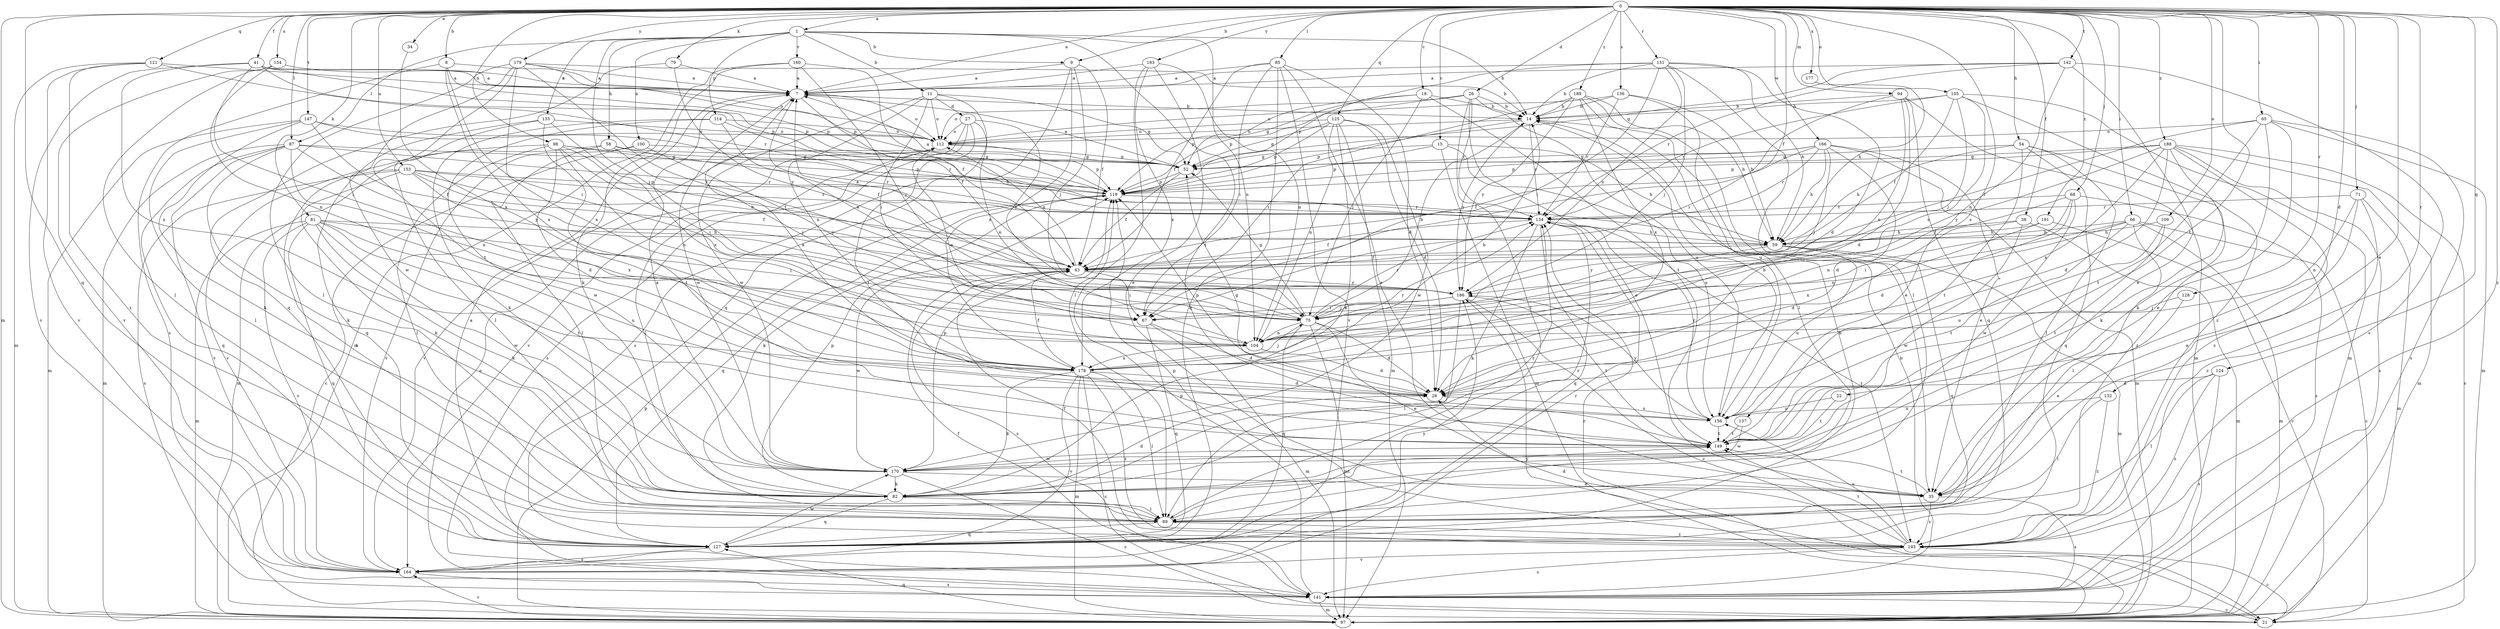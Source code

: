 strict digraph  {
0;
1;
7;
8;
9;
11;
14;
15;
18;
21;
22;
26;
27;
28;
34;
35;
38;
41;
43;
52;
54;
58;
59;
65;
66;
67;
68;
71;
75;
79;
81;
82;
85;
87;
89;
94;
97;
98;
100;
104;
105;
109;
112;
114;
119;
121;
124;
125;
127;
128;
131;
132;
133;
134;
136;
137;
141;
142;
147;
149;
153;
154;
156;
160;
164;
166;
170;
177;
178;
179;
183;
186;
188;
189;
191;
193;
0 -> 1  [label=a];
0 -> 7  [label=a];
0 -> 8  [label=b];
0 -> 9  [label=b];
0 -> 15  [label=c];
0 -> 18  [label=c];
0 -> 22  [label=d];
0 -> 26  [label=d];
0 -> 34  [label=e];
0 -> 35  [label=e];
0 -> 38  [label=f];
0 -> 41  [label=f];
0 -> 43  [label=f];
0 -> 54  [label=h];
0 -> 65  [label=i];
0 -> 66  [label=i];
0 -> 68  [label=j];
0 -> 71  [label=j];
0 -> 79  [label=k];
0 -> 81  [label=k];
0 -> 85  [label=l];
0 -> 87  [label=l];
0 -> 94  [label=m];
0 -> 97  [label=m];
0 -> 98  [label=n];
0 -> 105  [label=o];
0 -> 109  [label=o];
0 -> 121  [label=q];
0 -> 124  [label=q];
0 -> 125  [label=q];
0 -> 127  [label=q];
0 -> 128  [label=r];
0 -> 131  [label=r];
0 -> 132  [label=r];
0 -> 136  [label=s];
0 -> 137  [label=s];
0 -> 142  [label=t];
0 -> 147  [label=t];
0 -> 149  [label=t];
0 -> 153  [label=u];
0 -> 154  [label=u];
0 -> 166  [label=w];
0 -> 177  [label=x];
0 -> 179  [label=y];
0 -> 183  [label=y];
0 -> 188  [label=z];
0 -> 189  [label=z];
0 -> 191  [label=z];
0 -> 193  [label=z];
1 -> 9  [label=b];
1 -> 11  [label=b];
1 -> 14  [label=b];
1 -> 58  [label=h];
1 -> 75  [label=j];
1 -> 87  [label=l];
1 -> 100  [label=n];
1 -> 104  [label=n];
1 -> 114  [label=p];
1 -> 133  [label=r];
1 -> 149  [label=t];
1 -> 160  [label=v];
7 -> 14  [label=b];
7 -> 43  [label=f];
7 -> 112  [label=o];
7 -> 170  [label=w];
8 -> 7  [label=a];
8 -> 67  [label=i];
8 -> 119  [label=p];
8 -> 141  [label=s];
8 -> 178  [label=x];
9 -> 7  [label=a];
9 -> 43  [label=f];
9 -> 75  [label=j];
9 -> 127  [label=q];
9 -> 178  [label=x];
11 -> 27  [label=d];
11 -> 52  [label=g];
11 -> 67  [label=i];
11 -> 104  [label=n];
11 -> 112  [label=o];
11 -> 141  [label=s];
11 -> 170  [label=w];
14 -> 112  [label=o];
14 -> 119  [label=p];
14 -> 134  [label=r];
14 -> 186  [label=y];
15 -> 52  [label=g];
15 -> 59  [label=h];
15 -> 97  [label=m];
15 -> 119  [label=p];
15 -> 156  [label=u];
18 -> 14  [label=b];
18 -> 52  [label=g];
18 -> 75  [label=j];
18 -> 119  [label=p];
18 -> 149  [label=t];
21 -> 186  [label=y];
22 -> 149  [label=t];
22 -> 156  [label=u];
26 -> 14  [label=b];
26 -> 35  [label=e];
26 -> 89  [label=l];
26 -> 112  [label=o];
26 -> 119  [label=p];
26 -> 134  [label=r];
26 -> 156  [label=u];
27 -> 104  [label=n];
27 -> 112  [label=o];
27 -> 141  [label=s];
27 -> 149  [label=t];
27 -> 164  [label=v];
27 -> 186  [label=y];
28 -> 7  [label=a];
28 -> 119  [label=p];
28 -> 156  [label=u];
34 -> 178  [label=x];
35 -> 141  [label=s];
35 -> 149  [label=t];
35 -> 193  [label=z];
38 -> 28  [label=d];
38 -> 59  [label=h];
38 -> 97  [label=m];
38 -> 170  [label=w];
41 -> 7  [label=a];
41 -> 67  [label=i];
41 -> 112  [label=o];
41 -> 119  [label=p];
41 -> 134  [label=r];
41 -> 164  [label=v];
41 -> 178  [label=x];
43 -> 7  [label=a];
43 -> 67  [label=i];
43 -> 112  [label=o];
43 -> 141  [label=s];
43 -> 170  [label=w];
43 -> 186  [label=y];
52 -> 7  [label=a];
52 -> 43  [label=f];
52 -> 119  [label=p];
54 -> 52  [label=g];
54 -> 59  [label=h];
54 -> 89  [label=l];
54 -> 127  [label=q];
54 -> 149  [label=t];
54 -> 193  [label=z];
58 -> 52  [label=g];
58 -> 75  [label=j];
58 -> 89  [label=l];
58 -> 97  [label=m];
58 -> 134  [label=r];
59 -> 43  [label=f];
59 -> 97  [label=m];
59 -> 127  [label=q];
59 -> 156  [label=u];
59 -> 186  [label=y];
65 -> 35  [label=e];
65 -> 43  [label=f];
65 -> 82  [label=k];
65 -> 97  [label=m];
65 -> 112  [label=o];
65 -> 141  [label=s];
65 -> 149  [label=t];
66 -> 21  [label=c];
66 -> 59  [label=h];
66 -> 67  [label=i];
66 -> 89  [label=l];
66 -> 97  [label=m];
66 -> 104  [label=n];
66 -> 149  [label=t];
67 -> 28  [label=d];
67 -> 97  [label=m];
67 -> 127  [label=q];
68 -> 28  [label=d];
68 -> 43  [label=f];
68 -> 104  [label=n];
68 -> 134  [label=r];
68 -> 141  [label=s];
68 -> 170  [label=w];
71 -> 35  [label=e];
71 -> 97  [label=m];
71 -> 104  [label=n];
71 -> 134  [label=r];
71 -> 193  [label=z];
75 -> 7  [label=a];
75 -> 14  [label=b];
75 -> 28  [label=d];
75 -> 35  [label=e];
75 -> 52  [label=g];
75 -> 97  [label=m];
75 -> 104  [label=n];
75 -> 127  [label=q];
75 -> 134  [label=r];
79 -> 7  [label=a];
79 -> 127  [label=q];
79 -> 186  [label=y];
81 -> 59  [label=h];
81 -> 75  [label=j];
81 -> 82  [label=k];
81 -> 97  [label=m];
81 -> 127  [label=q];
81 -> 149  [label=t];
81 -> 156  [label=u];
81 -> 164  [label=v];
81 -> 170  [label=w];
82 -> 28  [label=d];
82 -> 89  [label=l];
82 -> 119  [label=p];
82 -> 127  [label=q];
82 -> 134  [label=r];
82 -> 149  [label=t];
85 -> 7  [label=a];
85 -> 28  [label=d];
85 -> 35  [label=e];
85 -> 43  [label=f];
85 -> 67  [label=i];
85 -> 127  [label=q];
85 -> 164  [label=v];
87 -> 52  [label=g];
87 -> 82  [label=k];
87 -> 97  [label=m];
87 -> 104  [label=n];
87 -> 127  [label=q];
87 -> 134  [label=r];
87 -> 164  [label=v];
87 -> 186  [label=y];
89 -> 127  [label=q];
89 -> 134  [label=r];
89 -> 193  [label=z];
94 -> 14  [label=b];
94 -> 28  [label=d];
94 -> 67  [label=i];
94 -> 97  [label=m];
94 -> 104  [label=n];
94 -> 127  [label=q];
97 -> 119  [label=p];
97 -> 127  [label=q];
97 -> 134  [label=r];
97 -> 164  [label=v];
98 -> 28  [label=d];
98 -> 43  [label=f];
98 -> 52  [label=g];
98 -> 67  [label=i];
98 -> 89  [label=l];
98 -> 104  [label=n];
98 -> 119  [label=p];
98 -> 164  [label=v];
100 -> 21  [label=c];
100 -> 52  [label=g];
100 -> 75  [label=j];
100 -> 164  [label=v];
104 -> 28  [label=d];
104 -> 112  [label=o];
104 -> 178  [label=x];
105 -> 14  [label=b];
105 -> 43  [label=f];
105 -> 75  [label=j];
105 -> 97  [label=m];
105 -> 104  [label=n];
105 -> 134  [label=r];
105 -> 193  [label=z];
109 -> 59  [label=h];
109 -> 149  [label=t];
109 -> 156  [label=u];
112 -> 52  [label=g];
112 -> 89  [label=l];
112 -> 119  [label=p];
112 -> 164  [label=v];
114 -> 43  [label=f];
114 -> 82  [label=k];
114 -> 112  [label=o];
114 -> 134  [label=r];
114 -> 170  [label=w];
119 -> 7  [label=a];
119 -> 82  [label=k];
119 -> 127  [label=q];
119 -> 134  [label=r];
121 -> 7  [label=a];
121 -> 97  [label=m];
121 -> 119  [label=p];
121 -> 164  [label=v];
121 -> 193  [label=z];
124 -> 28  [label=d];
124 -> 89  [label=l];
124 -> 141  [label=s];
124 -> 193  [label=z];
125 -> 28  [label=d];
125 -> 52  [label=g];
125 -> 82  [label=k];
125 -> 97  [label=m];
125 -> 104  [label=n];
125 -> 112  [label=o];
125 -> 119  [label=p];
125 -> 170  [label=w];
127 -> 7  [label=a];
127 -> 14  [label=b];
127 -> 164  [label=v];
127 -> 170  [label=w];
128 -> 35  [label=e];
128 -> 75  [label=j];
131 -> 7  [label=a];
131 -> 14  [label=b];
131 -> 28  [label=d];
131 -> 59  [label=h];
131 -> 67  [label=i];
131 -> 75  [label=j];
131 -> 89  [label=l];
131 -> 119  [label=p];
131 -> 186  [label=y];
132 -> 89  [label=l];
132 -> 156  [label=u];
132 -> 193  [label=z];
133 -> 89  [label=l];
133 -> 112  [label=o];
133 -> 127  [label=q];
133 -> 149  [label=t];
133 -> 178  [label=x];
134 -> 43  [label=f];
134 -> 59  [label=h];
134 -> 82  [label=k];
134 -> 127  [label=q];
134 -> 193  [label=z];
136 -> 14  [label=b];
136 -> 59  [label=h];
136 -> 112  [label=o];
136 -> 134  [label=r];
136 -> 156  [label=u];
137 -> 149  [label=t];
137 -> 170  [label=w];
141 -> 14  [label=b];
141 -> 21  [label=c];
141 -> 43  [label=f];
141 -> 97  [label=m];
141 -> 112  [label=o];
141 -> 119  [label=p];
142 -> 7  [label=a];
142 -> 35  [label=e];
142 -> 52  [label=g];
142 -> 104  [label=n];
142 -> 134  [label=r];
142 -> 141  [label=s];
147 -> 43  [label=f];
147 -> 59  [label=h];
147 -> 82  [label=k];
147 -> 89  [label=l];
147 -> 97  [label=m];
147 -> 112  [label=o];
149 -> 170  [label=w];
153 -> 43  [label=f];
153 -> 59  [label=h];
153 -> 82  [label=k];
153 -> 89  [label=l];
153 -> 119  [label=p];
153 -> 134  [label=r];
153 -> 141  [label=s];
153 -> 178  [label=x];
154 -> 7  [label=a];
154 -> 89  [label=l];
154 -> 104  [label=n];
154 -> 164  [label=v];
156 -> 14  [label=b];
156 -> 52  [label=g];
156 -> 134  [label=r];
156 -> 149  [label=t];
156 -> 186  [label=y];
160 -> 7  [label=a];
160 -> 43  [label=f];
160 -> 75  [label=j];
160 -> 82  [label=k];
160 -> 97  [label=m];
164 -> 134  [label=r];
164 -> 141  [label=s];
164 -> 186  [label=y];
166 -> 28  [label=d];
166 -> 35  [label=e];
166 -> 43  [label=f];
166 -> 52  [label=g];
166 -> 59  [label=h];
166 -> 75  [label=j];
166 -> 97  [label=m];
166 -> 119  [label=p];
166 -> 134  [label=r];
170 -> 7  [label=a];
170 -> 21  [label=c];
170 -> 35  [label=e];
170 -> 82  [label=k];
170 -> 119  [label=p];
177 -> 59  [label=h];
178 -> 14  [label=b];
178 -> 21  [label=c];
178 -> 28  [label=d];
178 -> 43  [label=f];
178 -> 75  [label=j];
178 -> 82  [label=k];
178 -> 89  [label=l];
178 -> 97  [label=m];
178 -> 134  [label=r];
178 -> 164  [label=v];
178 -> 193  [label=z];
179 -> 7  [label=a];
179 -> 14  [label=b];
179 -> 89  [label=l];
179 -> 119  [label=p];
179 -> 149  [label=t];
179 -> 170  [label=w];
179 -> 178  [label=x];
179 -> 186  [label=y];
183 -> 7  [label=a];
183 -> 35  [label=e];
183 -> 89  [label=l];
183 -> 104  [label=n];
183 -> 178  [label=x];
186 -> 21  [label=c];
186 -> 67  [label=i];
186 -> 75  [label=j];
186 -> 89  [label=l];
186 -> 149  [label=t];
188 -> 21  [label=c];
188 -> 28  [label=d];
188 -> 52  [label=g];
188 -> 82  [label=k];
188 -> 97  [label=m];
188 -> 119  [label=p];
188 -> 141  [label=s];
188 -> 178  [label=x];
188 -> 186  [label=y];
188 -> 193  [label=z];
189 -> 14  [label=b];
189 -> 35  [label=e];
189 -> 59  [label=h];
189 -> 67  [label=i];
189 -> 89  [label=l];
189 -> 178  [label=x];
189 -> 186  [label=y];
191 -> 21  [label=c];
191 -> 59  [label=h];
191 -> 178  [label=x];
193 -> 21  [label=c];
193 -> 28  [label=d];
193 -> 43  [label=f];
193 -> 119  [label=p];
193 -> 141  [label=s];
193 -> 149  [label=t];
193 -> 156  [label=u];
193 -> 164  [label=v];
}
